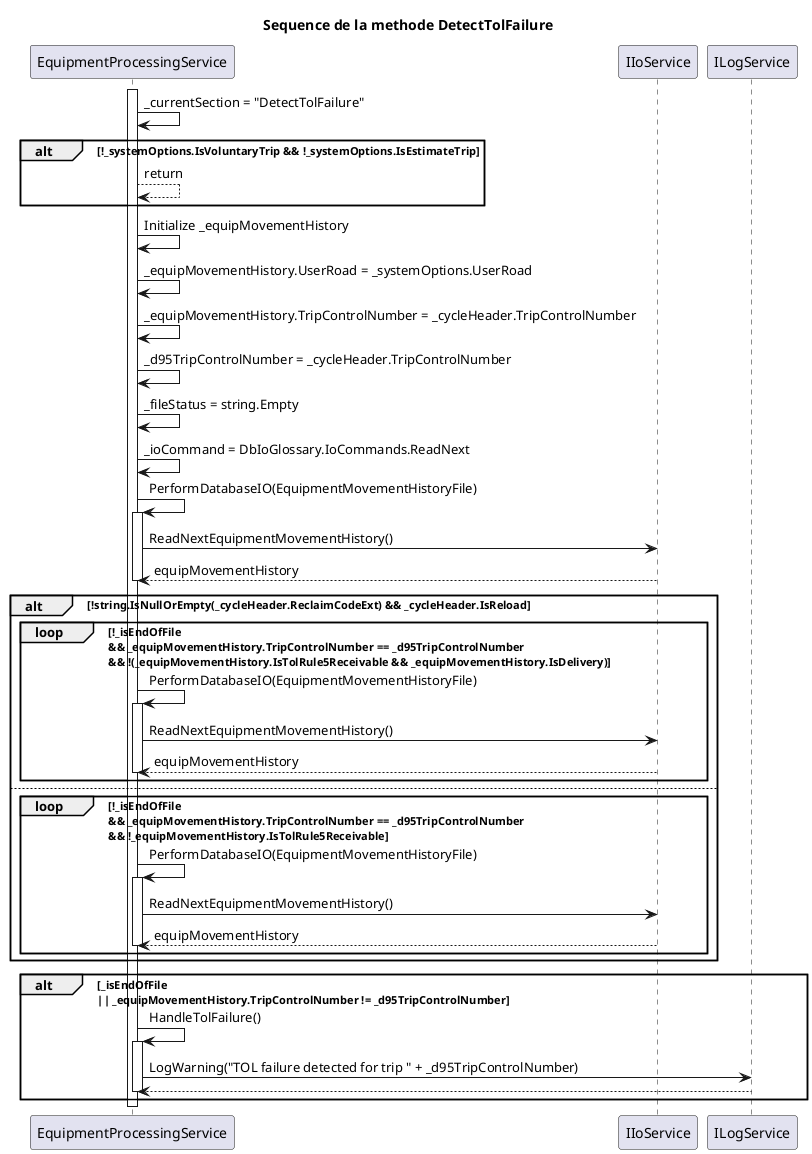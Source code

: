 @startuml DetectTolFailure Sequence

title Sequence de la methode DetectTolFailure

participant "EquipmentProcessingService" as EPS
participant "IIoService" as IO
participant "ILogService" as Log

activate EPS

EPS -> EPS : _currentSection = "DetectTolFailure"

alt !_systemOptions.IsVoluntaryTrip && !_systemOptions.IsEstimateTrip
    EPS --> EPS : return
end

EPS -> EPS : Initialize _equipMovementHistory
EPS -> EPS : _equipMovementHistory.UserRoad = _systemOptions.UserRoad
EPS -> EPS : _equipMovementHistory.TripControlNumber = _cycleHeader.TripControlNumber
EPS -> EPS : _d95TripControlNumber = _cycleHeader.TripControlNumber

EPS -> EPS : _fileStatus = string.Empty
EPS -> EPS : _ioCommand = DbIoGlossary.IoCommands.ReadNext
EPS -> EPS : PerformDatabaseIO(EquipmentMovementHistoryFile)
activate EPS
EPS -> IO : ReadNextEquipmentMovementHistory()
IO --> EPS : equipMovementHistory
deactivate EPS

alt !string.IsNullOrEmpty(_cycleHeader.ReclaimCodeExt) && _cycleHeader.IsReload
    loop !_isEndOfFile\n&& _equipMovementHistory.TripControlNumber == _d95TripControlNumber\n&& !(_equipMovementHistory.IsTolRule5Receivable && _equipMovementHistory.IsDelivery)
        EPS -> EPS : PerformDatabaseIO(EquipmentMovementHistoryFile)
        activate EPS
        EPS -> IO : ReadNextEquipmentMovementHistory()
        IO --> EPS : equipMovementHistory
        deactivate EPS
    end
else
    loop !_isEndOfFile\n&& _equipMovementHistory.TripControlNumber == _d95TripControlNumber\n&& !_equipMovementHistory.IsTolRule5Receivable
        EPS -> EPS : PerformDatabaseIO(EquipmentMovementHistoryFile)
        activate EPS
        EPS -> IO : ReadNextEquipmentMovementHistory()
        IO --> EPS : equipMovementHistory
        deactivate EPS
    end
end

alt _isEndOfFile\n|| _equipMovementHistory.TripControlNumber != _d95TripControlNumber
    EPS -> EPS : HandleTolFailure()
    activate EPS
    EPS -> Log : LogWarning("TOL failure detected for trip " + _d95TripControlNumber)
    Log --> EPS
    deactivate EPS
end

deactivate EPS

@enduml
